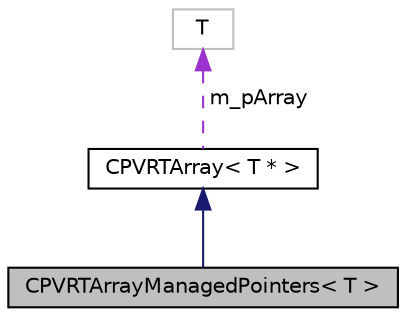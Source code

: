 digraph "CPVRTArrayManagedPointers&lt; T &gt;"
{
  edge [fontname="Helvetica",fontsize="10",labelfontname="Helvetica",labelfontsize="10"];
  node [fontname="Helvetica",fontsize="10",shape=record];
  Node1 [label="CPVRTArrayManagedPointers\< T \>",height=0.2,width=0.4,color="black", fillcolor="grey75", style="filled", fontcolor="black"];
  Node2 -> Node1 [dir="back",color="midnightblue",fontsize="10",style="solid",fontname="Helvetica"];
  Node2 [label="CPVRTArray\< T * \>",height=0.2,width=0.4,color="black", fillcolor="white", style="filled",URL="$class_c_p_v_r_t_array.html"];
  Node3 -> Node2 [dir="back",color="darkorchid3",fontsize="10",style="dashed",label=" m_pArray" ,fontname="Helvetica"];
  Node3 [label="T",height=0.2,width=0.4,color="grey75", fillcolor="white", style="filled"];
}
